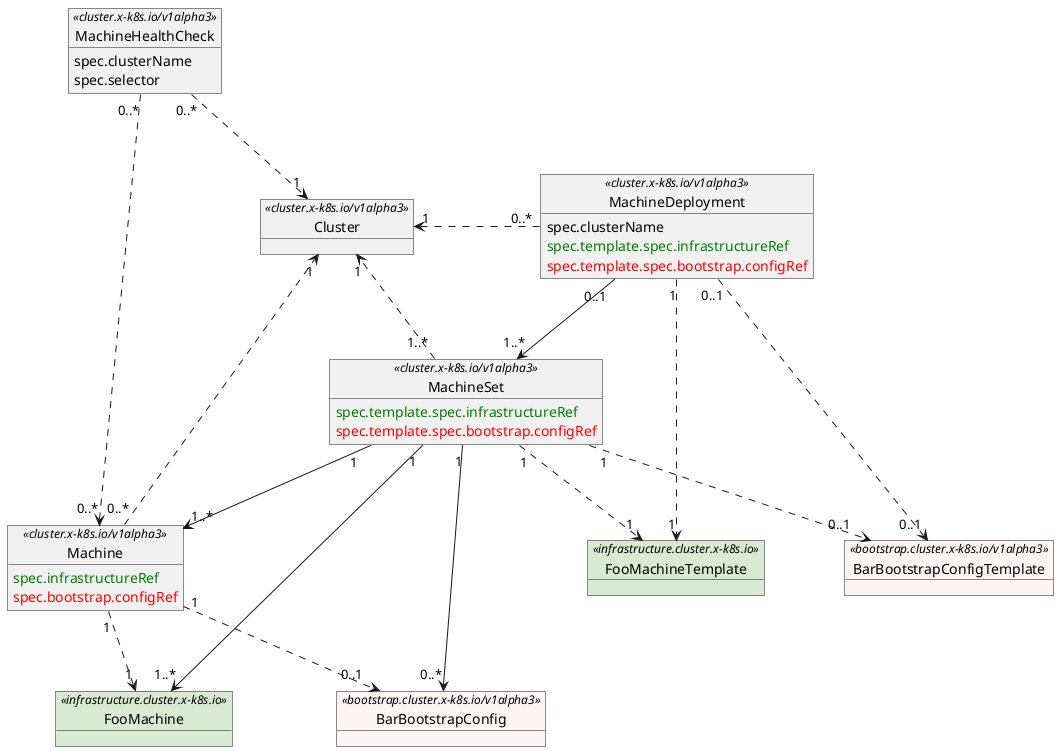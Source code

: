 @startuml worker-machines-resources

skinparam nodesep 80
skinparam ranksep 80
skinparam object {
    backgroundColor<< infrastructure.cluster.x-k8s.io >> #D9EAD3
    backgroundColor<< bootstrap.cluster.x-k8s.io/v1alpha3 >> #FEF4F4
}

' cluster.x-k8s.io/v1alpha3
object Cluster << cluster.x-k8s.io/v1alpha3 >>
object MachineHealthCheck << cluster.x-k8s.io/v1alpha3 >> {
    spec.clusterName
    spec.selector
}
object MachineDeployment << cluster.x-k8s.io/v1alpha3 >> {
    spec.clusterName
    <font color="Green">spec.template.spec.infrastructureRef</font>
    <font color="Red">spec.template.spec.bootstrap.configRef</font>
}
object MachineSet << cluster.x-k8s.io/v1alpha3 >> {
    <font color="Green">spec.template.spec.infrastructureRef</font>
    <font color="Red">spec.template.spec.bootstrap.configRef</font>
}
object Machine << cluster.x-k8s.io/v1alpha3 >> {
    <font color="Green">spec.infrastructureRef</font>
    <font color="Red">spec.bootstrap.configRef</font>
}

' bootstrap.cluster.x-k8s.io/v1alpha3
object BarBootstrapConfig << bootstrap.cluster.x-k8s.io/v1alpha3 >> 
object BarBootstrapConfigTemplate << bootstrap.cluster.x-k8s.io/v1alpha3 >>

' Infrastructure provider CRD
object FooMachineTemplate << infrastructure.cluster.x-k8s.io >>
object FooMachine << infrastructure.cluster.x-k8s.io >>

' The straight lines (-->) represent "management". For example, "MachineSet
' manages Machines". The dotted line (..>)represents "reference". For example,
' "Machine `spec.infrastructureRef` field references FooMachine".
'
' The direction of the arrows indicates the direction of "management" or
' "reference". For example, "the relationship between MachineSet and Machine is
' management from MachineSet to Machine", so the arrow points from MachineSet
' to Machine.

MachineDeployment "0..*" .left.> "1" Cluster
MachineDeployment "1" ..> "1" FooMachineTemplate
MachineDeployment "0..1" --> "1..*" MachineSet
MachineDeployment "0..1" ..> "0..1" BarBootstrapConfigTemplate
MachineHealthCheck "0..*" ..>  "1" Cluster
MachineHealthCheck "0..*" ..> "0..*" Machine
MachineSet "1..*" ..> "1" Cluster
MachineSet "1" ..> "1" FooMachineTemplate
MachineSet "1" ..> "0..1" BarBootstrapConfigTemplate
MachineSet "1" --> "1..*" Machine
MachineSet "1" --> "1..*" FooMachine
MachineSet "1" --> "0..*" BarBootstrapConfig
Machine "0..*" ..> "1" Cluster
Machine "1" ..> "1" FooMachine
Machine "1" ..> "0..1" BarBootstrapConfig

@endurl
